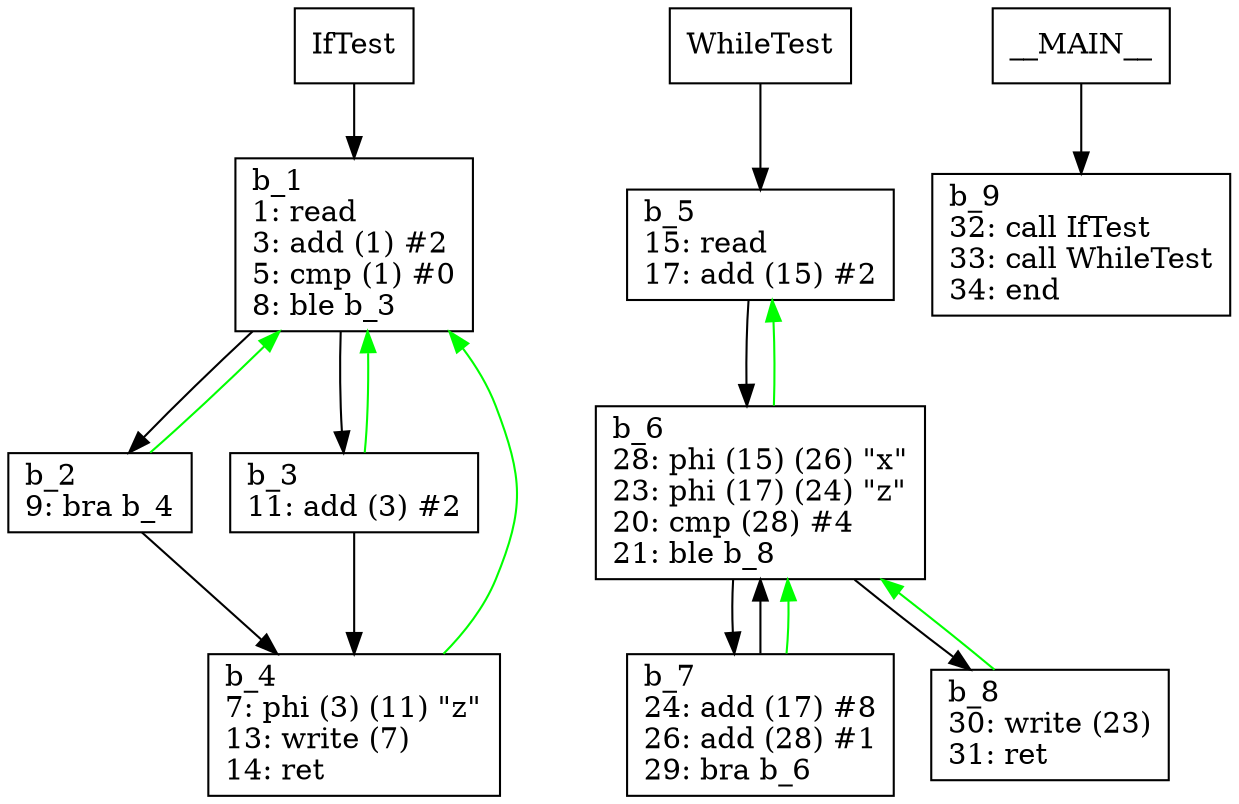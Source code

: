 digraph Computation {
node [shape=box];
IfTest -> b_1;
b_1 [label="b_1\l1: read\l3: add (1) #2\l5: cmp (1) #0\l8: ble b_3\l"]
b_1 -> b_2;
b_2 [label="b_2\l9: bra b_4\l"]
b_2 -> b_4;
b_4 [label="b_4\l7: phi (3) (11) \"z\"\l13: write (7)\l14: ret \l"]
b_4 -> b_1[color="green"];
b_2 -> b_1[color="green"];
b_1 -> b_3;
b_3 [label="b_3\l11: add (3) #2\l"]
b_3 -> b_4;
b_3 -> b_1[color="green"];
WhileTest -> b_5;
b_5 [label="b_5\l15: read\l17: add (15) #2\l"]
b_5 -> b_6;
b_6 [label="b_6\l28: phi (15) (26) \"x\"\l23: phi (17) (24) \"z\"\l20: cmp (28) #4\l21: ble b_8\l"]
b_6 -> b_7;
b_7 [label="b_7\l24: add (17) #8\l26: add (28) #1\l29: bra b_6\l"]
b_7 -> b_6;
b_7 -> b_6[color="green"];
b_6 -> b_8;
b_8 [label="b_8\l30: write (23)\l31: ret \l"]
b_8 -> b_6[color="green"];
b_6 -> b_5[color="green"];
__MAIN__ -> b_9;
b_9 [label="b_9\l32: call IfTest\l33: call WhileTest\l34: end\l"]
}
